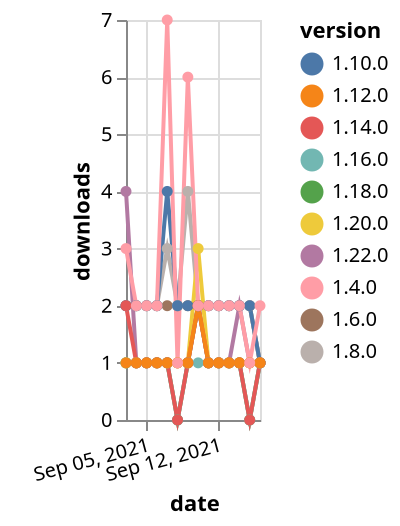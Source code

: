 {"$schema": "https://vega.github.io/schema/vega-lite/v5.json", "description": "A simple bar chart with embedded data.", "data": {"values": [{"date": "2021-09-03", "total": 2685, "delta": 2, "version": "1.6.0"}, {"date": "2021-09-04", "total": 2687, "delta": 2, "version": "1.6.0"}, {"date": "2021-09-05", "total": 2689, "delta": 2, "version": "1.6.0"}, {"date": "2021-09-06", "total": 2691, "delta": 2, "version": "1.6.0"}, {"date": "2021-09-07", "total": 2693, "delta": 2, "version": "1.6.0"}, {"date": "2021-09-08", "total": 2695, "delta": 2, "version": "1.6.0"}, {"date": "2021-09-09", "total": 2697, "delta": 2, "version": "1.6.0"}, {"date": "2021-09-10", "total": 2699, "delta": 2, "version": "1.6.0"}, {"date": "2021-09-11", "total": 2701, "delta": 2, "version": "1.6.0"}, {"date": "2021-09-12", "total": 2703, "delta": 2, "version": "1.6.0"}, {"date": "2021-09-13", "total": 2705, "delta": 2, "version": "1.6.0"}, {"date": "2021-09-14", "total": 2707, "delta": 2, "version": "1.6.0"}, {"date": "2021-09-15", "total": 2709, "delta": 2, "version": "1.6.0"}, {"date": "2021-09-16", "total": 2710, "delta": 1, "version": "1.6.0"}, {"date": "2021-09-03", "total": 147, "delta": 1, "version": "1.18.0"}, {"date": "2021-09-04", "total": 148, "delta": 1, "version": "1.18.0"}, {"date": "2021-09-05", "total": 149, "delta": 1, "version": "1.18.0"}, {"date": "2021-09-06", "total": 150, "delta": 1, "version": "1.18.0"}, {"date": "2021-09-07", "total": 151, "delta": 1, "version": "1.18.0"}, {"date": "2021-09-08", "total": 151, "delta": 0, "version": "1.18.0"}, {"date": "2021-09-09", "total": 152, "delta": 1, "version": "1.18.0"}, {"date": "2021-09-10", "total": 154, "delta": 2, "version": "1.18.0"}, {"date": "2021-09-11", "total": 155, "delta": 1, "version": "1.18.0"}, {"date": "2021-09-12", "total": 156, "delta": 1, "version": "1.18.0"}, {"date": "2021-09-13", "total": 157, "delta": 1, "version": "1.18.0"}, {"date": "2021-09-14", "total": 158, "delta": 1, "version": "1.18.0"}, {"date": "2021-09-15", "total": 158, "delta": 0, "version": "1.18.0"}, {"date": "2021-09-16", "total": 159, "delta": 1, "version": "1.18.0"}, {"date": "2021-09-03", "total": 120, "delta": 4, "version": "1.22.0"}, {"date": "2021-09-04", "total": 121, "delta": 1, "version": "1.22.0"}, {"date": "2021-09-05", "total": 122, "delta": 1, "version": "1.22.0"}, {"date": "2021-09-06", "total": 123, "delta": 1, "version": "1.22.0"}, {"date": "2021-09-07", "total": 124, "delta": 1, "version": "1.22.0"}, {"date": "2021-09-08", "total": 125, "delta": 1, "version": "1.22.0"}, {"date": "2021-09-09", "total": 126, "delta": 1, "version": "1.22.0"}, {"date": "2021-09-10", "total": 128, "delta": 2, "version": "1.22.0"}, {"date": "2021-09-11", "total": 129, "delta": 1, "version": "1.22.0"}, {"date": "2021-09-12", "total": 130, "delta": 1, "version": "1.22.0"}, {"date": "2021-09-13", "total": 131, "delta": 1, "version": "1.22.0"}, {"date": "2021-09-14", "total": 133, "delta": 2, "version": "1.22.0"}, {"date": "2021-09-15", "total": 134, "delta": 1, "version": "1.22.0"}, {"date": "2021-09-16", "total": 135, "delta": 1, "version": "1.22.0"}, {"date": "2021-09-03", "total": 2919, "delta": 2, "version": "1.8.0"}, {"date": "2021-09-04", "total": 2921, "delta": 2, "version": "1.8.0"}, {"date": "2021-09-05", "total": 2923, "delta": 2, "version": "1.8.0"}, {"date": "2021-09-06", "total": 2925, "delta": 2, "version": "1.8.0"}, {"date": "2021-09-07", "total": 2928, "delta": 3, "version": "1.8.0"}, {"date": "2021-09-08", "total": 2930, "delta": 2, "version": "1.8.0"}, {"date": "2021-09-09", "total": 2934, "delta": 4, "version": "1.8.0"}, {"date": "2021-09-10", "total": 2936, "delta": 2, "version": "1.8.0"}, {"date": "2021-09-11", "total": 2938, "delta": 2, "version": "1.8.0"}, {"date": "2021-09-12", "total": 2940, "delta": 2, "version": "1.8.0"}, {"date": "2021-09-13", "total": 2942, "delta": 2, "version": "1.8.0"}, {"date": "2021-09-14", "total": 2944, "delta": 2, "version": "1.8.0"}, {"date": "2021-09-15", "total": 2946, "delta": 2, "version": "1.8.0"}, {"date": "2021-09-16", "total": 2947, "delta": 1, "version": "1.8.0"}, {"date": "2021-09-03", "total": 2361, "delta": 2, "version": "1.10.0"}, {"date": "2021-09-04", "total": 2363, "delta": 2, "version": "1.10.0"}, {"date": "2021-09-05", "total": 2365, "delta": 2, "version": "1.10.0"}, {"date": "2021-09-06", "total": 2367, "delta": 2, "version": "1.10.0"}, {"date": "2021-09-07", "total": 2371, "delta": 4, "version": "1.10.0"}, {"date": "2021-09-08", "total": 2373, "delta": 2, "version": "1.10.0"}, {"date": "2021-09-09", "total": 2375, "delta": 2, "version": "1.10.0"}, {"date": "2021-09-10", "total": 2377, "delta": 2, "version": "1.10.0"}, {"date": "2021-09-11", "total": 2379, "delta": 2, "version": "1.10.0"}, {"date": "2021-09-12", "total": 2381, "delta": 2, "version": "1.10.0"}, {"date": "2021-09-13", "total": 2383, "delta": 2, "version": "1.10.0"}, {"date": "2021-09-14", "total": 2385, "delta": 2, "version": "1.10.0"}, {"date": "2021-09-15", "total": 2387, "delta": 2, "version": "1.10.0"}, {"date": "2021-09-16", "total": 2388, "delta": 1, "version": "1.10.0"}, {"date": "2021-09-03", "total": 169, "delta": 1, "version": "1.20.0"}, {"date": "2021-09-04", "total": 170, "delta": 1, "version": "1.20.0"}, {"date": "2021-09-05", "total": 171, "delta": 1, "version": "1.20.0"}, {"date": "2021-09-06", "total": 172, "delta": 1, "version": "1.20.0"}, {"date": "2021-09-07", "total": 173, "delta": 1, "version": "1.20.0"}, {"date": "2021-09-08", "total": 174, "delta": 1, "version": "1.20.0"}, {"date": "2021-09-09", "total": 175, "delta": 1, "version": "1.20.0"}, {"date": "2021-09-10", "total": 178, "delta": 3, "version": "1.20.0"}, {"date": "2021-09-11", "total": 179, "delta": 1, "version": "1.20.0"}, {"date": "2021-09-12", "total": 180, "delta": 1, "version": "1.20.0"}, {"date": "2021-09-13", "total": 181, "delta": 1, "version": "1.20.0"}, {"date": "2021-09-14", "total": 182, "delta": 1, "version": "1.20.0"}, {"date": "2021-09-15", "total": 183, "delta": 1, "version": "1.20.0"}, {"date": "2021-09-16", "total": 184, "delta": 1, "version": "1.20.0"}, {"date": "2021-09-03", "total": 356, "delta": 1, "version": "1.16.0"}, {"date": "2021-09-04", "total": 357, "delta": 1, "version": "1.16.0"}, {"date": "2021-09-05", "total": 358, "delta": 1, "version": "1.16.0"}, {"date": "2021-09-06", "total": 359, "delta": 1, "version": "1.16.0"}, {"date": "2021-09-07", "total": 360, "delta": 1, "version": "1.16.0"}, {"date": "2021-09-08", "total": 360, "delta": 0, "version": "1.16.0"}, {"date": "2021-09-09", "total": 361, "delta": 1, "version": "1.16.0"}, {"date": "2021-09-10", "total": 362, "delta": 1, "version": "1.16.0"}, {"date": "2021-09-11", "total": 363, "delta": 1, "version": "1.16.0"}, {"date": "2021-09-12", "total": 364, "delta": 1, "version": "1.16.0"}, {"date": "2021-09-13", "total": 365, "delta": 1, "version": "1.16.0"}, {"date": "2021-09-14", "total": 366, "delta": 1, "version": "1.16.0"}, {"date": "2021-09-15", "total": 366, "delta": 0, "version": "1.16.0"}, {"date": "2021-09-16", "total": 367, "delta": 1, "version": "1.16.0"}, {"date": "2021-09-03", "total": 182, "delta": 2, "version": "1.14.0"}, {"date": "2021-09-04", "total": 183, "delta": 1, "version": "1.14.0"}, {"date": "2021-09-05", "total": 184, "delta": 1, "version": "1.14.0"}, {"date": "2021-09-06", "total": 185, "delta": 1, "version": "1.14.0"}, {"date": "2021-09-07", "total": 186, "delta": 1, "version": "1.14.0"}, {"date": "2021-09-08", "total": 186, "delta": 0, "version": "1.14.0"}, {"date": "2021-09-09", "total": 187, "delta": 1, "version": "1.14.0"}, {"date": "2021-09-10", "total": 189, "delta": 2, "version": "1.14.0"}, {"date": "2021-09-11", "total": 190, "delta": 1, "version": "1.14.0"}, {"date": "2021-09-12", "total": 191, "delta": 1, "version": "1.14.0"}, {"date": "2021-09-13", "total": 192, "delta": 1, "version": "1.14.0"}, {"date": "2021-09-14", "total": 193, "delta": 1, "version": "1.14.0"}, {"date": "2021-09-15", "total": 193, "delta": 0, "version": "1.14.0"}, {"date": "2021-09-16", "total": 194, "delta": 1, "version": "1.14.0"}, {"date": "2021-09-03", "total": 229, "delta": 1, "version": "1.12.0"}, {"date": "2021-09-04", "total": 230, "delta": 1, "version": "1.12.0"}, {"date": "2021-09-05", "total": 231, "delta": 1, "version": "1.12.0"}, {"date": "2021-09-06", "total": 232, "delta": 1, "version": "1.12.0"}, {"date": "2021-09-07", "total": 233, "delta": 1, "version": "1.12.0"}, {"date": "2021-09-08", "total": 234, "delta": 1, "version": "1.12.0"}, {"date": "2021-09-09", "total": 235, "delta": 1, "version": "1.12.0"}, {"date": "2021-09-10", "total": 237, "delta": 2, "version": "1.12.0"}, {"date": "2021-09-11", "total": 238, "delta": 1, "version": "1.12.0"}, {"date": "2021-09-12", "total": 239, "delta": 1, "version": "1.12.0"}, {"date": "2021-09-13", "total": 240, "delta": 1, "version": "1.12.0"}, {"date": "2021-09-14", "total": 241, "delta": 1, "version": "1.12.0"}, {"date": "2021-09-15", "total": 242, "delta": 1, "version": "1.12.0"}, {"date": "2021-09-16", "total": 243, "delta": 1, "version": "1.12.0"}, {"date": "2021-09-03", "total": 4173, "delta": 3, "version": "1.4.0"}, {"date": "2021-09-04", "total": 4175, "delta": 2, "version": "1.4.0"}, {"date": "2021-09-05", "total": 4177, "delta": 2, "version": "1.4.0"}, {"date": "2021-09-06", "total": 4179, "delta": 2, "version": "1.4.0"}, {"date": "2021-09-07", "total": 4186, "delta": 7, "version": "1.4.0"}, {"date": "2021-09-08", "total": 4187, "delta": 1, "version": "1.4.0"}, {"date": "2021-09-09", "total": 4193, "delta": 6, "version": "1.4.0"}, {"date": "2021-09-10", "total": 4195, "delta": 2, "version": "1.4.0"}, {"date": "2021-09-11", "total": 4197, "delta": 2, "version": "1.4.0"}, {"date": "2021-09-12", "total": 4199, "delta": 2, "version": "1.4.0"}, {"date": "2021-09-13", "total": 4201, "delta": 2, "version": "1.4.0"}, {"date": "2021-09-14", "total": 4203, "delta": 2, "version": "1.4.0"}, {"date": "2021-09-15", "total": 4204, "delta": 1, "version": "1.4.0"}, {"date": "2021-09-16", "total": 4206, "delta": 2, "version": "1.4.0"}]}, "width": "container", "mark": {"type": "line", "point": {"filled": true}}, "encoding": {"x": {"field": "date", "type": "temporal", "timeUnit": "yearmonthdate", "title": "date", "axis": {"labelAngle": -15}}, "y": {"field": "delta", "type": "quantitative", "title": "downloads"}, "color": {"field": "version", "type": "nominal"}, "tooltip": {"field": "delta"}}}